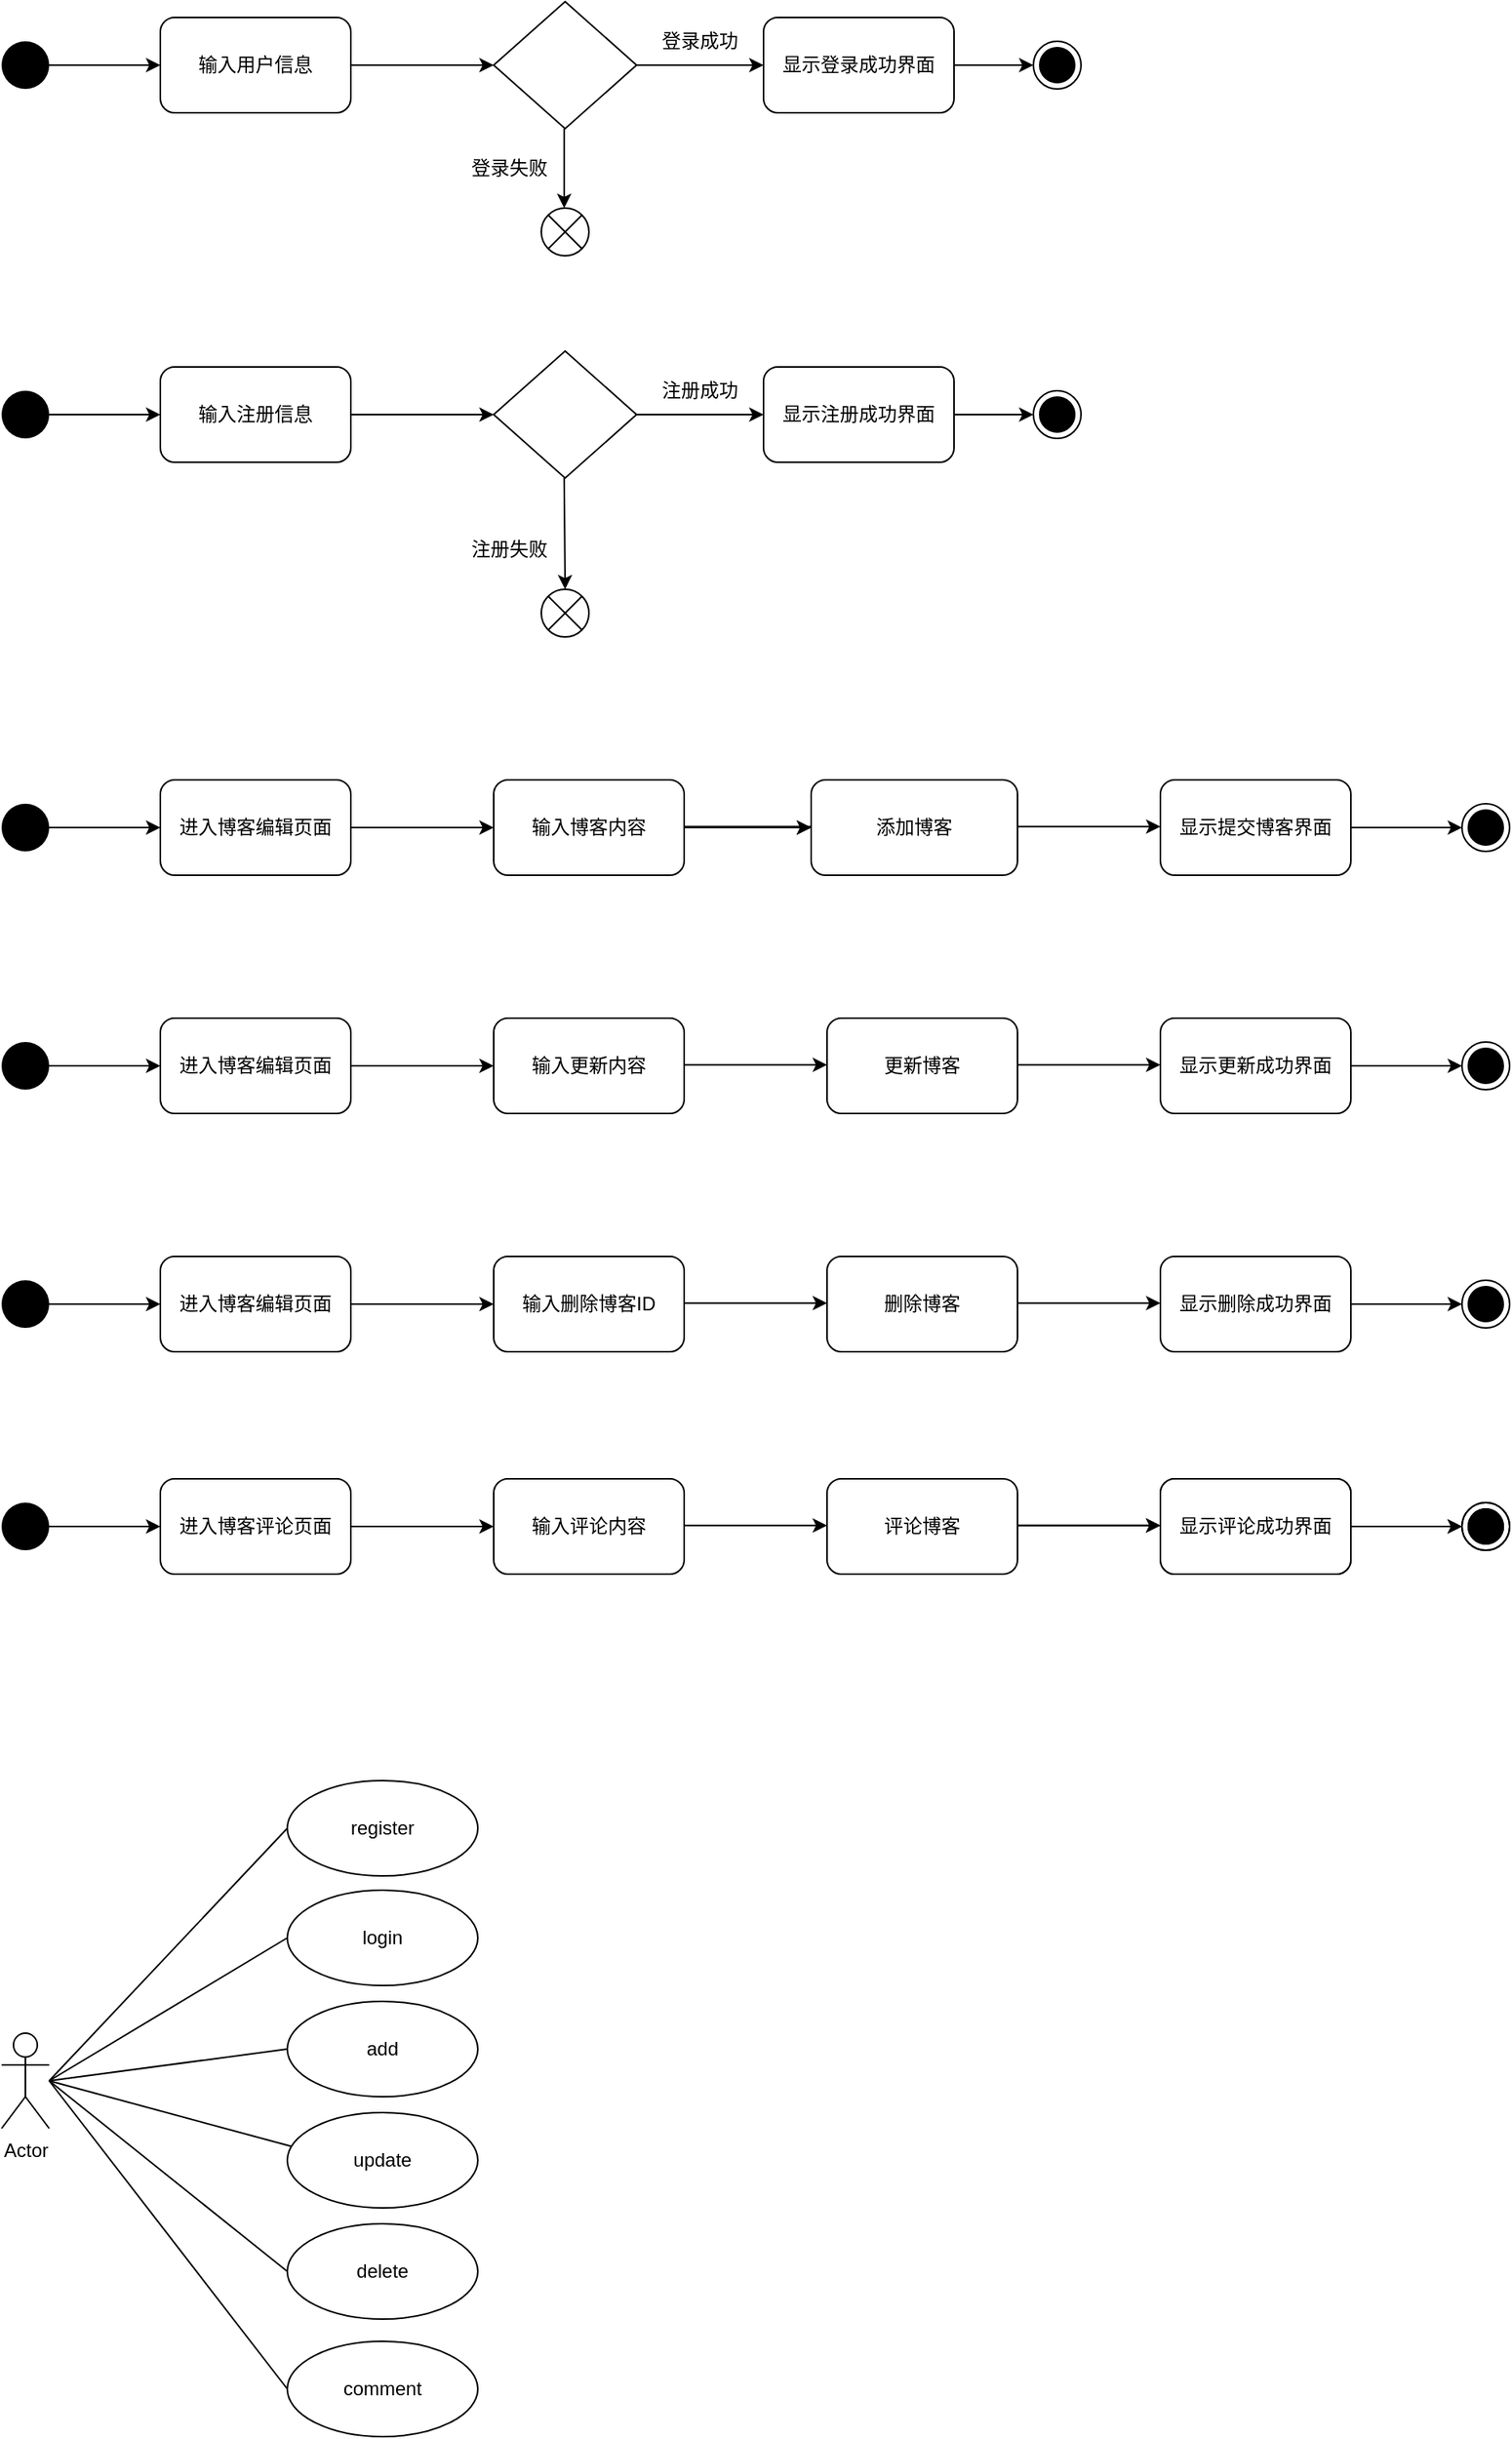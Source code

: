 <mxfile version="18.1.2" type="device"><diagram id="2aYQP6GOXKLm8PQVbCp5" name="Page-1"><mxGraphModel dx="194" dy="567" grid="1" gridSize="10" guides="1" tooltips="1" connect="1" arrows="1" fold="1" page="1" pageScale="1" pageWidth="827" pageHeight="1169" math="0" shadow="0"><root><mxCell id="0"/><mxCell id="1" parent="0"/><mxCell id="UE6VuSdnq4Q2Jzbc7lMi-77" value="Actor" style="shape=umlActor;verticalLabelPosition=bottom;verticalAlign=top;html=1;outlineConnect=0;" vertex="1" parent="1"><mxGeometry x="1200" y="1359" width="30" height="60" as="geometry"/></mxCell><mxCell id="UE6VuSdnq4Q2Jzbc7lMi-78" value="" style="endArrow=none;html=1;rounded=0;entryX=0;entryY=0.5;entryDx=0;entryDy=0;" edge="1" parent="1" target="UE6VuSdnq4Q2Jzbc7lMi-82"><mxGeometry width="50" height="50" relative="1" as="geometry"><mxPoint x="1230" y="1389" as="sourcePoint"/><mxPoint x="1380" y="1259" as="targetPoint"/></mxGeometry></mxCell><mxCell id="UE6VuSdnq4Q2Jzbc7lMi-79" value="" style="endArrow=none;html=1;rounded=0;entryX=0.021;entryY=0.354;entryDx=0;entryDy=0;entryPerimeter=0;" edge="1" parent="1" target="UE6VuSdnq4Q2Jzbc7lMi-86"><mxGeometry width="50" height="50" relative="1" as="geometry"><mxPoint x="1230" y="1389" as="sourcePoint"/><mxPoint x="1360" y="1479" as="targetPoint"/></mxGeometry></mxCell><mxCell id="UE6VuSdnq4Q2Jzbc7lMi-80" value="" style="endArrow=none;html=1;rounded=0;entryX=0;entryY=0.5;entryDx=0;entryDy=0;" edge="1" parent="1" target="UE6VuSdnq4Q2Jzbc7lMi-85"><mxGeometry width="50" height="50" relative="1" as="geometry"><mxPoint x="1230" y="1389" as="sourcePoint"/><mxPoint x="1370" y="1379" as="targetPoint"/></mxGeometry></mxCell><mxCell id="UE6VuSdnq4Q2Jzbc7lMi-81" value="" style="endArrow=none;html=1;rounded=0;entryX=0;entryY=0.5;entryDx=0;entryDy=0;" edge="1" parent="1" target="UE6VuSdnq4Q2Jzbc7lMi-91"><mxGeometry width="50" height="50" relative="1" as="geometry"><mxPoint x="1230" y="1389" as="sourcePoint"/><mxPoint x="1380.0" y="1299" as="targetPoint"/></mxGeometry></mxCell><mxCell id="UE6VuSdnq4Q2Jzbc7lMi-82" value="register" style="ellipse;whiteSpace=wrap;html=1;" vertex="1" parent="1"><mxGeometry x="1380" y="1200" width="120" height="60" as="geometry"/></mxCell><mxCell id="UE6VuSdnq4Q2Jzbc7lMi-85" value="add" style="ellipse;whiteSpace=wrap;html=1;" vertex="1" parent="1"><mxGeometry x="1380" y="1339" width="120" height="60" as="geometry"/></mxCell><mxCell id="UE6VuSdnq4Q2Jzbc7lMi-86" value="update" style="ellipse;whiteSpace=wrap;html=1;" vertex="1" parent="1"><mxGeometry x="1380" y="1409" width="120" height="60" as="geometry"/></mxCell><mxCell id="UE6VuSdnq4Q2Jzbc7lMi-87" value="" style="endArrow=none;html=1;rounded=0;entryX=0;entryY=0.5;entryDx=0;entryDy=0;" edge="1" parent="1" target="UE6VuSdnq4Q2Jzbc7lMi-88"><mxGeometry width="50" height="50" relative="1" as="geometry"><mxPoint x="1230" y="1389" as="sourcePoint"/><mxPoint x="1380" y="1509" as="targetPoint"/></mxGeometry></mxCell><mxCell id="UE6VuSdnq4Q2Jzbc7lMi-88" value="delete" style="ellipse;whiteSpace=wrap;html=1;" vertex="1" parent="1"><mxGeometry x="1380" y="1479" width="120" height="60" as="geometry"/></mxCell><mxCell id="UE6VuSdnq4Q2Jzbc7lMi-89" value="" style="endArrow=none;html=1;rounded=0;entryX=0;entryY=0.5;entryDx=0;entryDy=0;" edge="1" parent="1" target="UE6VuSdnq4Q2Jzbc7lMi-90"><mxGeometry width="50" height="50" relative="1" as="geometry"><mxPoint x="1230" y="1389" as="sourcePoint"/><mxPoint x="1380" y="1589" as="targetPoint"/></mxGeometry></mxCell><mxCell id="UE6VuSdnq4Q2Jzbc7lMi-90" value="comment" style="ellipse;whiteSpace=wrap;html=1;" vertex="1" parent="1"><mxGeometry x="1380" y="1553" width="120" height="60" as="geometry"/></mxCell><mxCell id="UE6VuSdnq4Q2Jzbc7lMi-91" value="login" style="ellipse;whiteSpace=wrap;html=1;" vertex="1" parent="1"><mxGeometry x="1380" y="1269" width="120" height="60" as="geometry"/></mxCell><mxCell id="UE6VuSdnq4Q2Jzbc7lMi-2" style="edgeStyle=orthogonalEdgeStyle;rounded=0;orthogonalLoop=1;jettySize=auto;html=1;entryX=0;entryY=0.5;entryDx=0;entryDy=0;" edge="1" parent="1" source="UE6VuSdnq4Q2Jzbc7lMi-3"><mxGeometry relative="1" as="geometry"><mxPoint x="1300.0" y="120.0" as="targetPoint"/></mxGeometry></mxCell><mxCell id="UE6VuSdnq4Q2Jzbc7lMi-3" value="" style="ellipse;fillColor=#000000;strokeColor=none;fontSize=16;" vertex="1" parent="1"><mxGeometry x="1200" y="105" width="30" height="30" as="geometry"/></mxCell><mxCell id="UE6VuSdnq4Q2Jzbc7lMi-6" value="" style="ellipse;html=1;shape=endState;fillColor=#000000;strokeColor=#000000;fontSize=12;" vertex="1" parent="1"><mxGeometry x="1850" y="105" width="30" height="30" as="geometry"/></mxCell><mxCell id="UE6VuSdnq4Q2Jzbc7lMi-7" style="edgeStyle=orthogonalEdgeStyle;rounded=0;orthogonalLoop=1;jettySize=auto;html=1;entryX=0;entryY=0.5;entryDx=0;entryDy=0;" edge="1" parent="1" source="UE6VuSdnq4Q2Jzbc7lMi-8" target="UE6VuSdnq4Q2Jzbc7lMi-6"><mxGeometry relative="1" as="geometry"/></mxCell><mxCell id="UE6VuSdnq4Q2Jzbc7lMi-8" value="显示登录成功界面" style="rounded=1;whiteSpace=wrap;html=1;" vertex="1" parent="1"><mxGeometry x="1680" y="90" width="120" height="60" as="geometry"/></mxCell><mxCell id="UE6VuSdnq4Q2Jzbc7lMi-9" value="输入用户信息" style="rounded=1;whiteSpace=wrap;html=1;" vertex="1" parent="1"><mxGeometry x="1300" y="90" width="120" height="60" as="geometry"/></mxCell><mxCell id="UE6VuSdnq4Q2Jzbc7lMi-25" value="" style="endArrow=classic;html=1;rounded=0;exitX=1;exitY=0.5;exitDx=0;exitDy=0;exitPerimeter=0;entryX=0;entryY=0.5;entryDx=0;entryDy=0;" edge="1" parent="1" source="UE6VuSdnq4Q2Jzbc7lMi-9" target="UE6VuSdnq4Q2Jzbc7lMi-26"><mxGeometry width="50" height="50" relative="1" as="geometry"><mxPoint x="1368" y="119" as="sourcePoint"/><mxPoint x="1368" y="179" as="targetPoint"/></mxGeometry></mxCell><mxCell id="UE6VuSdnq4Q2Jzbc7lMi-26" value="" style="rhombus;whiteSpace=wrap;html=1;" vertex="1" parent="1"><mxGeometry x="1510" y="80" width="90" height="80" as="geometry"/></mxCell><mxCell id="UE6VuSdnq4Q2Jzbc7lMi-28" value="" style="endArrow=classic;html=1;rounded=0;entryX=0;entryY=0.5;entryDx=0;entryDy=0;" edge="1" parent="1" target="UE6VuSdnq4Q2Jzbc7lMi-8"><mxGeometry width="50" height="50" relative="1" as="geometry"><mxPoint x="1600" y="120" as="sourcePoint"/><mxPoint x="1634.0" y="119.41" as="targetPoint"/></mxGeometry></mxCell><mxCell id="UE6VuSdnq4Q2Jzbc7lMi-27" value="" style="endArrow=classic;html=1;rounded=0;" edge="1" parent="1"><mxGeometry width="50" height="50" relative="1" as="geometry"><mxPoint x="1554.41" y="160" as="sourcePoint"/><mxPoint x="1554.41" y="210" as="targetPoint"/></mxGeometry></mxCell><mxCell id="UE6VuSdnq4Q2Jzbc7lMi-62" value="登录成功" style="text;html=1;strokeColor=none;fillColor=none;align=center;verticalAlign=middle;whiteSpace=wrap;rounded=0;fontSize=12;" vertex="1" parent="1"><mxGeometry x="1610" y="90" width="60" height="30" as="geometry"/></mxCell><mxCell id="UE6VuSdnq4Q2Jzbc7lMi-63" value="登录失败" style="text;html=1;strokeColor=none;fillColor=none;align=center;verticalAlign=middle;whiteSpace=wrap;rounded=0;fontSize=12;" vertex="1" parent="1"><mxGeometry x="1490" y="170" width="60" height="30" as="geometry"/></mxCell><mxCell id="UE6VuSdnq4Q2Jzbc7lMi-31" style="edgeStyle=orthogonalEdgeStyle;rounded=0;orthogonalLoop=1;jettySize=auto;html=1;entryX=0;entryY=0.5;entryDx=0;entryDy=0;" edge="1" parent="1" source="UE6VuSdnq4Q2Jzbc7lMi-32"><mxGeometry relative="1" as="geometry"><mxPoint x="1300.0" y="340.0" as="targetPoint"/></mxGeometry></mxCell><mxCell id="UE6VuSdnq4Q2Jzbc7lMi-32" value="" style="ellipse;fillColor=#000000;strokeColor=none;fontSize=16;" vertex="1" parent="1"><mxGeometry x="1200" y="325" width="30" height="30" as="geometry"/></mxCell><mxCell id="UE6VuSdnq4Q2Jzbc7lMi-37" value="输入注册信息" style="rounded=1;whiteSpace=wrap;html=1;" vertex="1" parent="1"><mxGeometry x="1300" y="310" width="120" height="60" as="geometry"/></mxCell><mxCell id="UE6VuSdnq4Q2Jzbc7lMi-38" value="" style="endArrow=classic;html=1;rounded=0;exitX=1;exitY=0.5;exitDx=0;exitDy=0;exitPerimeter=0;entryX=0;entryY=0.5;entryDx=0;entryDy=0;" edge="1" parent="1" source="UE6VuSdnq4Q2Jzbc7lMi-37" target="UE6VuSdnq4Q2Jzbc7lMi-57"><mxGeometry width="50" height="50" relative="1" as="geometry"><mxPoint x="1368" y="339" as="sourcePoint"/><mxPoint x="1510.0" y="340" as="targetPoint"/></mxGeometry></mxCell><mxCell id="UE6VuSdnq4Q2Jzbc7lMi-54" value="" style="ellipse;html=1;shape=endState;fillColor=#000000;strokeColor=#000000;fontSize=12;" vertex="1" parent="1"><mxGeometry x="1850" y="325" width="30" height="30" as="geometry"/></mxCell><mxCell id="UE6VuSdnq4Q2Jzbc7lMi-55" style="edgeStyle=orthogonalEdgeStyle;rounded=0;orthogonalLoop=1;jettySize=auto;html=1;entryX=0;entryY=0.5;entryDx=0;entryDy=0;" edge="1" parent="1" source="UE6VuSdnq4Q2Jzbc7lMi-56" target="UE6VuSdnq4Q2Jzbc7lMi-54"><mxGeometry relative="1" as="geometry"/></mxCell><mxCell id="UE6VuSdnq4Q2Jzbc7lMi-56" value="显示注册成功界面" style="rounded=1;whiteSpace=wrap;html=1;" vertex="1" parent="1"><mxGeometry x="1680" y="310" width="120" height="60" as="geometry"/></mxCell><mxCell id="UE6VuSdnq4Q2Jzbc7lMi-57" value="" style="rhombus;whiteSpace=wrap;html=1;" vertex="1" parent="1"><mxGeometry x="1510" y="300" width="90" height="80" as="geometry"/></mxCell><mxCell id="UE6VuSdnq4Q2Jzbc7lMi-58" value="" style="endArrow=classic;html=1;rounded=0;entryX=0;entryY=0.5;entryDx=0;entryDy=0;" edge="1" parent="1" target="UE6VuSdnq4Q2Jzbc7lMi-56"><mxGeometry width="50" height="50" relative="1" as="geometry"><mxPoint x="1600" y="340.0" as="sourcePoint"/><mxPoint x="474.0" y="299.41" as="targetPoint"/></mxGeometry></mxCell><mxCell id="UE6VuSdnq4Q2Jzbc7lMi-59" value="" style="endArrow=classic;html=1;rounded=0;" edge="1" parent="1"><mxGeometry width="50" height="50" relative="1" as="geometry"><mxPoint x="1554.41" y="380.0" as="sourcePoint"/><mxPoint x="1555" y="450" as="targetPoint"/></mxGeometry></mxCell><mxCell id="UE6VuSdnq4Q2Jzbc7lMi-64" value="注册成功" style="text;html=1;strokeColor=none;fillColor=none;align=center;verticalAlign=middle;whiteSpace=wrap;rounded=0;fontSize=12;" vertex="1" parent="1"><mxGeometry x="1610" y="310" width="60" height="30" as="geometry"/></mxCell><mxCell id="UE6VuSdnq4Q2Jzbc7lMi-65" value="注册失败" style="text;html=1;strokeColor=none;fillColor=none;align=center;verticalAlign=middle;whiteSpace=wrap;rounded=0;fontSize=12;" vertex="1" parent="1"><mxGeometry x="1490" y="410" width="60" height="30" as="geometry"/></mxCell><mxCell id="UE6VuSdnq4Q2Jzbc7lMi-45" style="edgeStyle=orthogonalEdgeStyle;rounded=0;orthogonalLoop=1;jettySize=auto;html=1;entryX=0;entryY=0.5;entryDx=0;entryDy=0;" edge="1" parent="1" source="UE6VuSdnq4Q2Jzbc7lMi-46"><mxGeometry relative="1" as="geometry"><mxPoint x="1300.0" y="600.0" as="targetPoint"/></mxGeometry></mxCell><mxCell id="UE6VuSdnq4Q2Jzbc7lMi-46" value="" style="ellipse;fillColor=#000000;strokeColor=none;fontSize=16;" vertex="1" parent="1"><mxGeometry x="1200" y="585" width="30" height="30" as="geometry"/></mxCell><mxCell id="UE6VuSdnq4Q2Jzbc7lMi-48" style="edgeStyle=orthogonalEdgeStyle;rounded=0;orthogonalLoop=1;jettySize=auto;html=1;" edge="1" parent="1"><mxGeometry relative="1" as="geometry"><mxPoint x="2030" y="600" as="sourcePoint"/><mxPoint x="2120" y="600" as="targetPoint"/></mxGeometry></mxCell><mxCell id="UE6VuSdnq4Q2Jzbc7lMi-51" value="进入博客编辑页面" style="rounded=1;whiteSpace=wrap;html=1;" vertex="1" parent="1"><mxGeometry x="1300" y="570" width="120" height="60" as="geometry"/></mxCell><mxCell id="UE6VuSdnq4Q2Jzbc7lMi-52" value="" style="endArrow=classic;html=1;rounded=0;exitX=1;exitY=0.5;exitDx=0;exitDy=0;exitPerimeter=0;" edge="1" parent="1" source="UE6VuSdnq4Q2Jzbc7lMi-51"><mxGeometry width="50" height="50" relative="1" as="geometry"><mxPoint x="1368" y="599" as="sourcePoint"/><mxPoint x="1510.0" y="600" as="targetPoint"/></mxGeometry></mxCell><mxCell id="UE6VuSdnq4Q2Jzbc7lMi-96" value="" style="ellipse;html=1;shape=endState;fillColor=#000000;strokeColor=#000000;fontSize=12;" vertex="1" parent="1"><mxGeometry x="2120" y="585" width="30" height="30" as="geometry"/></mxCell><mxCell id="UE6VuSdnq4Q2Jzbc7lMi-98" value="显示提交博客界面" style="rounded=1;whiteSpace=wrap;html=1;" vertex="1" parent="1"><mxGeometry x="1930" y="570" width="120" height="60" as="geometry"/></mxCell><mxCell id="UE6VuSdnq4Q2Jzbc7lMi-99" value="" style="endArrow=classic;html=1;rounded=0;exitX=1;exitY=0.5;exitDx=0;exitDy=0;exitPerimeter=0;" edge="1" parent="1"><mxGeometry width="50" height="50" relative="1" as="geometry"><mxPoint x="1840.0" y="599.41" as="sourcePoint"/><mxPoint x="1930.0" y="599.41" as="targetPoint"/></mxGeometry></mxCell><mxCell id="UE6VuSdnq4Q2Jzbc7lMi-100" value="" style="shape=sumEllipse;perimeter=ellipsePerimeter;whiteSpace=wrap;html=1;backgroundOutline=1;" vertex="1" parent="1"><mxGeometry x="1540" y="450" width="30" height="30" as="geometry"/></mxCell><mxCell id="UE6VuSdnq4Q2Jzbc7lMi-101" value="" style="shape=sumEllipse;perimeter=ellipsePerimeter;whiteSpace=wrap;html=1;backgroundOutline=1;" vertex="1" parent="1"><mxGeometry x="1540" y="210" width="30" height="30" as="geometry"/></mxCell><mxCell id="UE6VuSdnq4Q2Jzbc7lMi-102" style="edgeStyle=orthogonalEdgeStyle;rounded=0;orthogonalLoop=1;jettySize=auto;html=1;entryX=0;entryY=0.5;entryDx=0;entryDy=0;" edge="1" parent="1" source="UE6VuSdnq4Q2Jzbc7lMi-103"><mxGeometry relative="1" as="geometry"><mxPoint x="1300.0" y="750" as="targetPoint"/></mxGeometry></mxCell><mxCell id="UE6VuSdnq4Q2Jzbc7lMi-103" value="" style="ellipse;fillColor=#000000;strokeColor=none;fontSize=16;" vertex="1" parent="1"><mxGeometry x="1200" y="735" width="30" height="30" as="geometry"/></mxCell><mxCell id="UE6VuSdnq4Q2Jzbc7lMi-104" style="edgeStyle=orthogonalEdgeStyle;rounded=0;orthogonalLoop=1;jettySize=auto;html=1;" edge="1" parent="1"><mxGeometry relative="1" as="geometry"><mxPoint x="2030" y="750" as="sourcePoint"/><mxPoint x="2120" y="750" as="targetPoint"/></mxGeometry></mxCell><mxCell id="UE6VuSdnq4Q2Jzbc7lMi-105" value="更新博客" style="rounded=1;whiteSpace=wrap;html=1;" vertex="1" parent="1"><mxGeometry x="1720" y="720" width="120" height="60" as="geometry"/></mxCell><mxCell id="UE6VuSdnq4Q2Jzbc7lMi-106" value="进入博客编辑页面" style="rounded=1;whiteSpace=wrap;html=1;" vertex="1" parent="1"><mxGeometry x="1300" y="720" width="120" height="60" as="geometry"/></mxCell><mxCell id="UE6VuSdnq4Q2Jzbc7lMi-107" value="" style="endArrow=classic;html=1;rounded=0;exitX=1;exitY=0.5;exitDx=0;exitDy=0;exitPerimeter=0;" edge="1" parent="1" source="UE6VuSdnq4Q2Jzbc7lMi-106"><mxGeometry width="50" height="50" relative="1" as="geometry"><mxPoint x="1368" y="749" as="sourcePoint"/><mxPoint x="1510.0" y="750" as="targetPoint"/></mxGeometry></mxCell><mxCell id="UE6VuSdnq4Q2Jzbc7lMi-108" value="" style="ellipse;html=1;shape=endState;fillColor=#000000;strokeColor=#000000;fontSize=12;" vertex="1" parent="1"><mxGeometry x="2120" y="735" width="30" height="30" as="geometry"/></mxCell><mxCell id="UE6VuSdnq4Q2Jzbc7lMi-109" value="显示更新成功界面" style="rounded=1;whiteSpace=wrap;html=1;" vertex="1" parent="1"><mxGeometry x="1930" y="720" width="120" height="60" as="geometry"/></mxCell><mxCell id="UE6VuSdnq4Q2Jzbc7lMi-110" value="" style="endArrow=classic;html=1;rounded=0;exitX=1;exitY=0.5;exitDx=0;exitDy=0;exitPerimeter=0;" edge="1" parent="1"><mxGeometry width="50" height="50" relative="1" as="geometry"><mxPoint x="1840" y="749.41" as="sourcePoint"/><mxPoint x="1930" y="749.41" as="targetPoint"/></mxGeometry></mxCell><mxCell id="UE6VuSdnq4Q2Jzbc7lMi-114" style="edgeStyle=orthogonalEdgeStyle;rounded=0;orthogonalLoop=1;jettySize=auto;html=1;entryX=0;entryY=0.5;entryDx=0;entryDy=0;" edge="1" parent="1" source="UE6VuSdnq4Q2Jzbc7lMi-115"><mxGeometry relative="1" as="geometry"><mxPoint x="1300.0" y="900" as="targetPoint"/></mxGeometry></mxCell><mxCell id="UE6VuSdnq4Q2Jzbc7lMi-115" value="" style="ellipse;fillColor=#000000;strokeColor=none;fontSize=16;" vertex="1" parent="1"><mxGeometry x="1200" y="885" width="30" height="30" as="geometry"/></mxCell><mxCell id="UE6VuSdnq4Q2Jzbc7lMi-116" style="edgeStyle=orthogonalEdgeStyle;rounded=0;orthogonalLoop=1;jettySize=auto;html=1;" edge="1" parent="1"><mxGeometry relative="1" as="geometry"><mxPoint x="2030" y="900" as="sourcePoint"/><mxPoint x="2120" y="900" as="targetPoint"/></mxGeometry></mxCell><mxCell id="UE6VuSdnq4Q2Jzbc7lMi-117" value="删除博客" style="rounded=1;whiteSpace=wrap;html=1;" vertex="1" parent="1"><mxGeometry x="1720" y="870" width="120" height="60" as="geometry"/></mxCell><mxCell id="UE6VuSdnq4Q2Jzbc7lMi-118" value="进入博客编辑页面" style="rounded=1;whiteSpace=wrap;html=1;" vertex="1" parent="1"><mxGeometry x="1300" y="870" width="120" height="60" as="geometry"/></mxCell><mxCell id="UE6VuSdnq4Q2Jzbc7lMi-119" value="" style="endArrow=classic;html=1;rounded=0;exitX=1;exitY=0.5;exitDx=0;exitDy=0;exitPerimeter=0;" edge="1" parent="1" source="UE6VuSdnq4Q2Jzbc7lMi-118"><mxGeometry width="50" height="50" relative="1" as="geometry"><mxPoint x="1368" y="899" as="sourcePoint"/><mxPoint x="1510.0" y="900" as="targetPoint"/></mxGeometry></mxCell><mxCell id="UE6VuSdnq4Q2Jzbc7lMi-120" value="" style="ellipse;html=1;shape=endState;fillColor=#000000;strokeColor=#000000;fontSize=12;" vertex="1" parent="1"><mxGeometry x="2120" y="885" width="30" height="30" as="geometry"/></mxCell><mxCell id="UE6VuSdnq4Q2Jzbc7lMi-121" value="显示删除成功界面" style="rounded=1;whiteSpace=wrap;html=1;" vertex="1" parent="1"><mxGeometry x="1930" y="870" width="120" height="60" as="geometry"/></mxCell><mxCell id="UE6VuSdnq4Q2Jzbc7lMi-122" value="" style="endArrow=classic;html=1;rounded=0;exitX=1;exitY=0.5;exitDx=0;exitDy=0;exitPerimeter=0;" edge="1" parent="1"><mxGeometry width="50" height="50" relative="1" as="geometry"><mxPoint x="1840" y="899.41" as="sourcePoint"/><mxPoint x="1930" y="899.41" as="targetPoint"/></mxGeometry></mxCell><mxCell id="UE6VuSdnq4Q2Jzbc7lMi-123" style="edgeStyle=orthogonalEdgeStyle;rounded=0;orthogonalLoop=1;jettySize=auto;html=1;entryX=0;entryY=0.5;entryDx=0;entryDy=0;" edge="1" parent="1" source="UE6VuSdnq4Q2Jzbc7lMi-124"><mxGeometry relative="1" as="geometry"><mxPoint x="1300.0" y="1040" as="targetPoint"/></mxGeometry></mxCell><mxCell id="UE6VuSdnq4Q2Jzbc7lMi-124" value="" style="ellipse;fillColor=#000000;strokeColor=none;fontSize=16;" vertex="1" parent="1"><mxGeometry x="1200" y="1025" width="30" height="30" as="geometry"/></mxCell><mxCell id="UE6VuSdnq4Q2Jzbc7lMi-125" style="edgeStyle=orthogonalEdgeStyle;rounded=0;orthogonalLoop=1;jettySize=auto;html=1;" edge="1" parent="1"><mxGeometry relative="1" as="geometry"><mxPoint x="2030" y="1040" as="sourcePoint"/><mxPoint x="2120" y="1040" as="targetPoint"/></mxGeometry></mxCell><mxCell id="UE6VuSdnq4Q2Jzbc7lMi-126" value="评论博客" style="rounded=1;whiteSpace=wrap;html=1;" vertex="1" parent="1"><mxGeometry x="1720" y="1010" width="120" height="60" as="geometry"/></mxCell><mxCell id="UE6VuSdnq4Q2Jzbc7lMi-127" value="进入博客评论页面" style="rounded=1;whiteSpace=wrap;html=1;" vertex="1" parent="1"><mxGeometry x="1300" y="1010" width="120" height="60" as="geometry"/></mxCell><mxCell id="UE6VuSdnq4Q2Jzbc7lMi-128" value="" style="endArrow=classic;html=1;rounded=0;exitX=1;exitY=0.5;exitDx=0;exitDy=0;exitPerimeter=0;" edge="1" parent="1" source="UE6VuSdnq4Q2Jzbc7lMi-127"><mxGeometry width="50" height="50" relative="1" as="geometry"><mxPoint x="1368" y="1039" as="sourcePoint"/><mxPoint x="1510.0" y="1040" as="targetPoint"/></mxGeometry></mxCell><mxCell id="UE6VuSdnq4Q2Jzbc7lMi-129" value="" style="ellipse;html=1;shape=endState;fillColor=#000000;strokeColor=#000000;fontSize=12;" vertex="1" parent="1"><mxGeometry x="2120" y="1025" width="30" height="30" as="geometry"/></mxCell><mxCell id="UE6VuSdnq4Q2Jzbc7lMi-130" value="显示评论成功界面" style="rounded=1;whiteSpace=wrap;html=1;" vertex="1" parent="1"><mxGeometry x="1930" y="1010" width="120" height="60" as="geometry"/></mxCell><mxCell id="UE6VuSdnq4Q2Jzbc7lMi-131" value="" style="endArrow=classic;html=1;rounded=0;exitX=1;exitY=0.5;exitDx=0;exitDy=0;exitPerimeter=0;" edge="1" parent="1"><mxGeometry width="50" height="50" relative="1" as="geometry"><mxPoint x="1840" y="1039.41" as="sourcePoint"/><mxPoint x="1930" y="1039.41" as="targetPoint"/></mxGeometry></mxCell><mxCell id="UE6VuSdnq4Q2Jzbc7lMi-139" value="" style="edgeStyle=orthogonalEdgeStyle;rounded=0;orthogonalLoop=1;jettySize=auto;html=1;" edge="1" parent="1" source="UE6VuSdnq4Q2Jzbc7lMi-132" target="UE6VuSdnq4Q2Jzbc7lMi-138"><mxGeometry relative="1" as="geometry"/></mxCell><mxCell id="UE6VuSdnq4Q2Jzbc7lMi-142" value="" style="edgeStyle=orthogonalEdgeStyle;rounded=0;orthogonalLoop=1;jettySize=auto;html=1;" edge="1" parent="1" source="UE6VuSdnq4Q2Jzbc7lMi-132"><mxGeometry relative="1" as="geometry"><mxPoint x="1710" y="600" as="targetPoint"/></mxGeometry></mxCell><mxCell id="UE6VuSdnq4Q2Jzbc7lMi-132" value="输入博客内容" style="rounded=1;whiteSpace=wrap;html=1;" vertex="1" parent="1"><mxGeometry x="1510" y="570" width="120" height="60" as="geometry"/></mxCell><mxCell id="UE6VuSdnq4Q2Jzbc7lMi-133" value="" style="endArrow=classic;html=1;rounded=0;exitX=1;exitY=0.5;exitDx=0;exitDy=0;exitPerimeter=0;" edge="1" parent="1"><mxGeometry width="50" height="50" relative="1" as="geometry"><mxPoint x="1630.0" y="599.41" as="sourcePoint"/><mxPoint x="1720.0" y="599.41" as="targetPoint"/></mxGeometry></mxCell><mxCell id="UE6VuSdnq4Q2Jzbc7lMi-134" style="edgeStyle=orthogonalEdgeStyle;rounded=0;orthogonalLoop=1;jettySize=auto;html=1;" edge="1" parent="1"><mxGeometry relative="1" as="geometry"><mxPoint x="2030" y="1040" as="sourcePoint"/><mxPoint x="2120" y="1040" as="targetPoint"/></mxGeometry></mxCell><mxCell id="UE6VuSdnq4Q2Jzbc7lMi-135" value="" style="ellipse;html=1;shape=endState;fillColor=#000000;strokeColor=#000000;fontSize=12;" vertex="1" parent="1"><mxGeometry x="2120" y="1025" width="30" height="30" as="geometry"/></mxCell><mxCell id="UE6VuSdnq4Q2Jzbc7lMi-136" value="显示评论成功界面" style="rounded=1;whiteSpace=wrap;html=1;" vertex="1" parent="1"><mxGeometry x="1930" y="1010" width="120" height="60" as="geometry"/></mxCell><mxCell id="UE6VuSdnq4Q2Jzbc7lMi-137" value="" style="endArrow=classic;html=1;rounded=0;exitX=1;exitY=0.5;exitDx=0;exitDy=0;exitPerimeter=0;" edge="1" parent="1"><mxGeometry width="50" height="50" relative="1" as="geometry"><mxPoint x="1840" y="1039.41" as="sourcePoint"/><mxPoint x="1930" y="1039.41" as="targetPoint"/></mxGeometry></mxCell><mxCell id="UE6VuSdnq4Q2Jzbc7lMi-138" value="添加博客" style="rounded=1;whiteSpace=wrap;html=1;" vertex="1" parent="1"><mxGeometry x="1710" y="570" width="130" height="60" as="geometry"/></mxCell><mxCell id="UE6VuSdnq4Q2Jzbc7lMi-143" value="输入更新内容" style="rounded=1;whiteSpace=wrap;html=1;" vertex="1" parent="1"><mxGeometry x="1510" y="720" width="120" height="60" as="geometry"/></mxCell><mxCell id="UE6VuSdnq4Q2Jzbc7lMi-144" value="" style="endArrow=classic;html=1;rounded=0;exitX=1;exitY=0.5;exitDx=0;exitDy=0;exitPerimeter=0;" edge="1" parent="1"><mxGeometry width="50" height="50" relative="1" as="geometry"><mxPoint x="1630" y="749.41" as="sourcePoint"/><mxPoint x="1720" y="749.41" as="targetPoint"/></mxGeometry></mxCell><mxCell id="UE6VuSdnq4Q2Jzbc7lMi-145" value="输入删除博客ID" style="rounded=1;whiteSpace=wrap;html=1;" vertex="1" parent="1"><mxGeometry x="1510" y="870" width="120" height="60" as="geometry"/></mxCell><mxCell id="UE6VuSdnq4Q2Jzbc7lMi-146" value="" style="endArrow=classic;html=1;rounded=0;exitX=1;exitY=0.5;exitDx=0;exitDy=0;exitPerimeter=0;" edge="1" parent="1"><mxGeometry width="50" height="50" relative="1" as="geometry"><mxPoint x="1630" y="899.41" as="sourcePoint"/><mxPoint x="1720" y="899.41" as="targetPoint"/></mxGeometry></mxCell><mxCell id="UE6VuSdnq4Q2Jzbc7lMi-147" value="输入评论内容" style="rounded=1;whiteSpace=wrap;html=1;" vertex="1" parent="1"><mxGeometry x="1510" y="1010" width="120" height="60" as="geometry"/></mxCell><mxCell id="UE6VuSdnq4Q2Jzbc7lMi-148" value="" style="endArrow=classic;html=1;rounded=0;exitX=1;exitY=0.5;exitDx=0;exitDy=0;exitPerimeter=0;" edge="1" parent="1"><mxGeometry width="50" height="50" relative="1" as="geometry"><mxPoint x="1630" y="1039.41" as="sourcePoint"/><mxPoint x="1720" y="1039.41" as="targetPoint"/></mxGeometry></mxCell></root></mxGraphModel></diagram></mxfile>